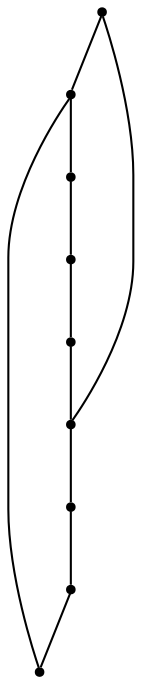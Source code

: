 graph {
  node [shape=point,comment="{\"directed\":false,\"doi\":\"10.1007/3-540-36151-0_24\",\"figure\":\"10 (2)\"}"]

  v0 [pos="1070.6208388010662,497.0333346614134"]
  v1 [pos="983.0677350362142,545.6165560969603"]
  v2 [pos="945.5176989237468,602.8436828542641"]
  v3 [pos="902.6958306630454,628.5374014465899"]
  v4 [pos="850.9198188781738,629.7052312780312"]
  v5 [pos="985.7333342234294,497.73425349482807"]
  v6 [pos="945.9083398183188,497.73425349482795"]
  v7 [pos="903.8635571797689,497.73425349482795"]
  v8 [pos="852.554178237915,497.73425349482795"]

  v0 -- v4 [id="-1",pos="1070.6208388010662,497.0333346614134 1070.6208546956382,497.0342565465859 1106.0999552408855,578.7842362015338 1080.4083506266277,617.3259028682005 1054.7124862670898,655.8634051570189 1031.162452697754,697.4425563105833 980.9458414713542,699.7758794713906 959.1208140055339,700.7925598709674 894.1832860310873,711.584211278845 869.9958165486654,697.4425563105833 843.0500030517579,681.688397018998 857.8624725341798,635.1633954931191 850.9198188781738,629.7052312780312"]
  v1 -- v2 [id="-2",pos="983.0677350362142,545.6165560969603 980.4458618164064,559.9010714778196 970.5541610717775,572.3593959101927 961.0916773478191,585.3260605423541 956.6209254187658,591.4523625980521 951.3882857176103,597.4396216086823 945.5176989237468,602.8436828542641"]
  v2 -- v3 [id="-3",pos="945.5176989237468,602.8436828542641 932.9749814346324,615.1227188682758 917.7979714160476,625.0354027474307 902.6958306630454,628.5374014465899"]
  v4 -- v8 [id="-4",pos="850.9198188781738,629.7052312780312 852.554178237915,497.73425349482795 852.554178237915,497.73425349482795 852.554178237915,497.73425349482795"]
  v8 -- v7 [id="-5",pos="852.554178237915,497.73425349482795 903.8635571797689,497.73425349482795 903.8635571797689,497.73425349482795 903.8635571797689,497.73425349482795"]
  v7 -- v6 [id="-6",pos="903.8635571797689,497.73425349482795 945.9083398183188,497.73425349482795 945.9083398183188,497.73425349482795 945.9083398183188,497.73425349482795"]
  v6 -- v5 [id="-7",pos="945.9083398183188,497.73425349482795 985.7333342234294,497.73425349482807 985.7333342234294,497.73425349482807 985.7333342234294,497.73425349482807"]
  v5 -- v0 [id="-20",pos="985.7333342234294,497.73425349482807 1070.6208388010662,497.0333346614134 1070.6208388010662,497.0333346614134 1070.6208388010662,497.0333346614134"]
  v5 -- v1 [id="-21",pos="985.7333342234294,497.73425349482807 983.0677350362142,545.6165560969603 983.0677350362142,545.6165560969603 983.0677350362142,545.6165560969603"]
  v3 -- v4 [id="-41",pos="902.6958306630454,628.5374014465899 850.9198188781738,629.7052312780312 850.9198188781738,629.7052312780312 850.9198188781738,629.7052312780312"]
}